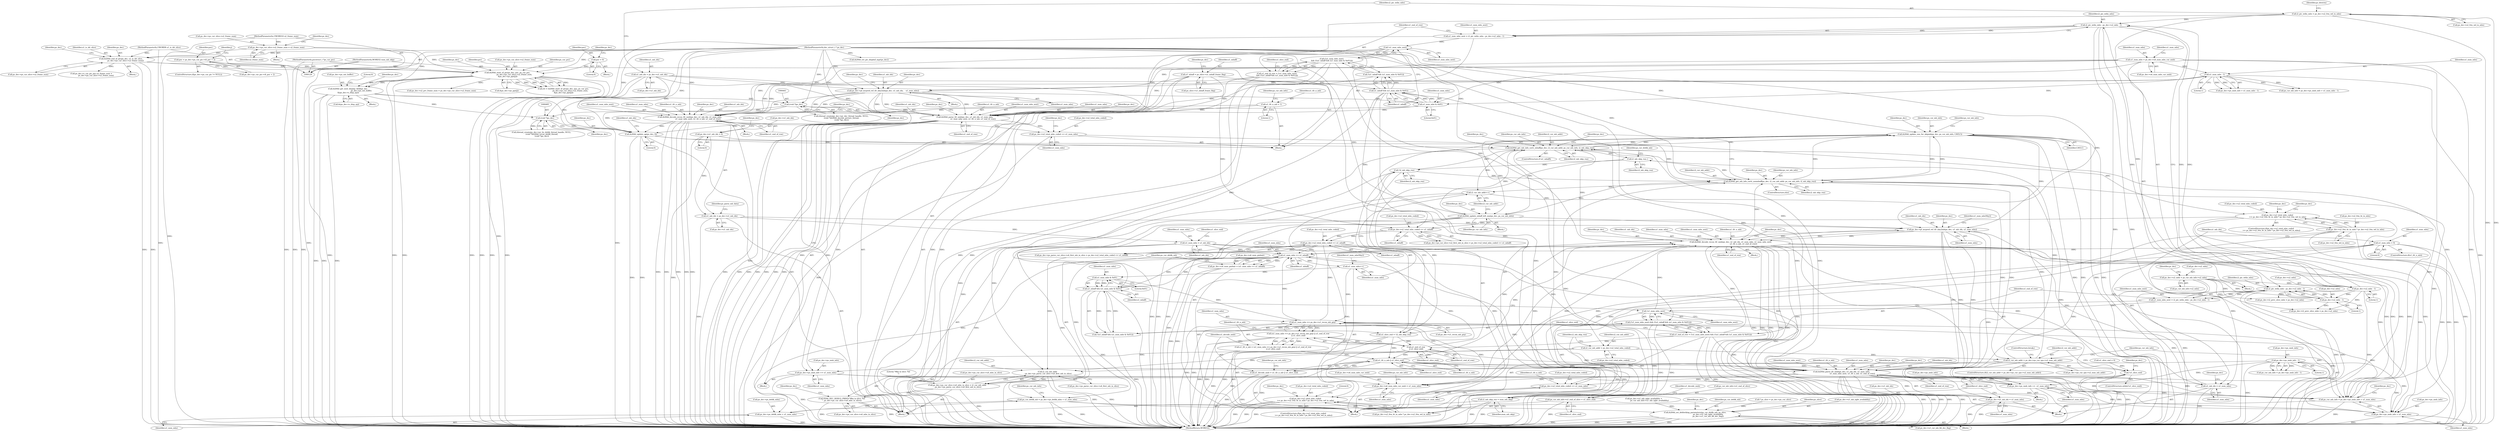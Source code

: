 digraph "0_Android_a78887bcffbc2995cf9ed72e0697acf560875e9e_1@API" {
"1001127" [label="(Call,ih264d_update_nnz_for_skipmb(ps_dec, ps_cur_mb_info, CAVLC))"];
"1001056" [label="(Call,ih264d_get_mb_info_cavlc_mbaff(ps_dec, i2_cur_mb_addr, ps_cur_mb_info, i2_mb_skip_run))"];
"1001252" [label="(Call,ih264d_decode_recon_tfr_nmb(ps_dec, u1_mb_idx, u1_num_mbs, u1_num_mbs_next,\n                                            u1_tfr_n_mb, u1_end_of_row))"];
"1001214" [label="(Call,ps_dec->pf_mvpred_ref_tfr_nby2mb(ps_dec, u1_mb_idx, u1_num_mbs))"];
"1001155" [label="(Call,ih264d_update_mbaff_left_nnz(ps_dec, ps_cur_mb_info))"];
"1001127" [label="(Call,ih264d_update_nnz_for_skipmb(ps_dec, ps_cur_mb_info, CAVLC))"];
"1001062" [label="(Call,ih264d_get_mb_info_cavlc_nonmbaff(ps_dec, i2_cur_mb_addr, ps_cur_mb_info, i2_mb_skip_run))"];
"1001238" [label="(Call,ih264d_parse_tfr_nmb(ps_dec, u1_mb_idx, u1_num_mbs,\n                                     u1_num_mbs_next, u1_tfr_n_mb, u1_end_of_row))"];
"1000130" [label="(MethodParameterIn,dec_struct_t * ps_dec)"];
"1001178" [label="(Call,!u1_num_mbs_next)"];
"1001166" [label="(Call,u1_num_mbs_next = i2_pic_wdin_mbs - ps_dec->u2_mbx - 1)"];
"1001168" [label="(Call,i2_pic_wdin_mbs - ps_dec->u2_mbx - 1)"];
"1000625" [label="(Call,i2_pic_wdin_mbs - ps_dec->u2_mbx - 1)"];
"1000150" [label="(Call,i2_pic_wdin_mbs = ps_dec->u2_frm_wd_in_mbs)"];
"1000627" [label="(Call,ps_dec->u2_mbx - 1)"];
"1000566" [label="(Call,ps_dec->u2_mbx = ps_cur_mb_info->u2_mbx)"];
"1001170" [label="(Call,ps_dec->u2_mbx - 1)"];
"1001203" [label="(Call,u1_tfr_n_mb || u1_slice_end)"];
"1001190" [label="(Call,u1_tfr_n_mb = (u1_num_mbs == ps_dec->u1_recon_mb_grp) || u1_end_of_row\n || u1_slice_end)"];
"1001192" [label="(Call,(u1_num_mbs == ps_dec->u1_recon_mb_grp) || u1_end_of_row\n || u1_slice_end)"];
"1001193" [label="(Call,u1_num_mbs == ps_dec->u1_recon_mb_grp)"];
"1001183" [label="(Call,u1_num_mbs & 0x01)"];
"1001160" [label="(Call,u1_num_mbs++)"];
"1001029" [label="(Call,u1_num_mbs >> u1_mbaff)"];
"1000971" [label="(Call,u1_num_mbs = u1_mb_idx)"];
"1000961" [label="(Call,u1_mb_idx = ps_dec->u1_mb_idx)"];
"1000685" [label="(Call,ps_dec->u1_mb_idx = 0)"];
"1001266" [label="(Call,u1_num_mbs = 0)"];
"1001181" [label="(Call,u1_mbaff && (u1_num_mbs & 0x01))"];
"1000638" [label="(Call,u1_mbaff && (u1_num_mbs & 0x01))"];
"1000189" [label="(Call,u1_mbaff = ps_slice->u1_mbaff_frame_flag)"];
"1000640" [label="(Call,u1_num_mbs & 0x01)"];
"1000515" [label="(Call,u1_num_mbs = ps_dec->u4_num_mbs_cur_nmb)"];
"1000612" [label="(Call,ps_dec->pf_mvpred_ref_tfr_nby2mb(ps_dec, u1_mb_idx,    u1_num_mbs))"];
"1000141" [label="(Call,u1_mb_idx = ps_dec->u1_mb_idx)"];
"1000529" [label="(Call,u1_num_mbs - 1)"];
"1000875" [label="(Call,ps_dec->u2_total_mbs_coded << u1_mbaff)"];
"1000835" [label="(Call,ps_dec->u2_total_mbs_coded << u1_mbaff)"];
"1000696" [label="(Call,ps_dec->u2_total_mbs_coded\n >= ps_dec->u2_frm_ht_in_mbs * ps_dec->u2_frm_wd_in_mbs)"];
"1000680" [label="(Call,ps_dec->u2_total_mbs_coded += u1_num_mbs)"];
"1000673" [label="(Call,ih264d_decode_recon_tfr_nmb(ps_dec, u1_mb_idx, u1_num_mbs,\n                            u1_num_mbs_next, u1_tfr_n_mb, u1_end_of_row))"];
"1000635" [label="(Call,!u1_num_mbs_next)"];
"1000623" [label="(Call,u1_num_mbs_next = i2_pic_wdin_mbs - ps_dec->u2_mbx - 1)"];
"1000646" [label="(Call,u1_tfr_n_mb = 1)"];
"1000632" [label="(Call,u1_end_of_row = (!u1_num_mbs_next)\n && (!(u1_mbaff && (u1_num_mbs & 0x01))))"];
"1000634" [label="(Call,(!u1_num_mbs_next)\n && (!(u1_mbaff && (u1_num_mbs & 0x01))))"];
"1000637" [label="(Call,!(u1_mbaff && (u1_num_mbs & 0x01)))"];
"1000659" [label="(Call,ih264d_parse_tfr_nmb(ps_dec, u1_mb_idx, u1_num_mbs,\n                            u1_num_mbs_next, u1_tfr_n_mb, u1_end_of_row))"];
"1000700" [label="(Call,ps_dec->u2_frm_ht_in_mbs * ps_dec->u2_frm_wd_in_mbs)"];
"1001198" [label="(Call,u1_end_of_row\n || u1_slice_end)"];
"1001175" [label="(Call,u1_end_of_row = (!u1_num_mbs_next) && (!(u1_mbaff && (u1_num_mbs & 0x01))))"];
"1001177" [label="(Call,(!u1_num_mbs_next) && (!(u1_mbaff && (u1_num_mbs & 0x01))))"];
"1001180" [label="(Call,!(u1_mbaff && (u1_num_mbs & 0x01)))"];
"1001186" [label="(Call,u1_slice_end = !i2_mb_skip_run)"];
"1001188" [label="(Call,!i2_mb_skip_run)"];
"1001143" [label="(Call,i2_mb_skip_run--)"];
"1000958" [label="(Call,ih264d_update_qp(ps_dec, 0))"];
"1000385" [label="(Call,ih264d_get_next_display_field(ps_dec,\n                                              ps_dec->ps_out_buffer,\n &(ps_dec->s_disp_op)))"];
"1000346" [label="(Call,ih264d_start_of_pic(ps_dec, poc, ps_cur_poc,\n                        ps_dec->ps_cur_slice->u2_frame_num,\n &ps_dec->ps_pps[j]))"];
"1000234" [label="(Call,ih264d_end_of_pic(ps_dec, u1_is_idr_slice,\n                ps_dec->ps_cur_slice->u2_frame_num))"];
"1000132" [label="(MethodParameterIn,UWORD8 u1_is_idr_slice)"];
"1000221" [label="(Call,ps_dec->ps_cur_slice->u2_frame_num = u2_frame_num)"];
"1000133" [label="(MethodParameterIn,UWORD16 u2_frame_num)"];
"1000288" [label="(Call,poc = ps_dec->ps_cur_pic->i4_poc + 2)"];
"1000257" [label="(Call,poc = 0)"];
"1000134" [label="(MethodParameterIn,pocstruct_t *ps_cur_poc)"];
"1000440" [label="(Call,(void *)ps_dec)"];
"1000484" [label="(Call,(void *)ps_dec)"];
"1001000" [label="(Call,i2_cur_mb_addr > ps_dec->ps_cur_sps->u2_max_mb_addr)"];
"1000986" [label="(Call,i2_cur_mb_addr = ps_dec->u2_total_mbs_coded)"];
"1001158" [label="(Call,i2_cur_mb_addr++)"];
"1001008" [label="(Call,ps_cur_mb_info = ps_dec->ps_nmb_info + u1_num_mbs)"];
"1001245" [label="(Call,ps_dec->ps_nmb_info +=  u1_num_mbs)"];
"1000666" [label="(Call,ps_dec->ps_nmb_info += u1_num_mbs)"];
"1000541" [label="(Call,ps_dec->ps_nmb_info - 1)"];
"1000991" [label="(Call,i2_mb_skip_run = num_mb_skip)"];
"1000131" [label="(MethodParameterIn,WORD32 num_mb_skip)"];
"1001269" [label="(Call,u1_mb_idx = u1_num_mbs)"];
"1000995" [label="(Call,!u1_slice_end)"];
"1001201" [label="(Call,u1_decode_nmb = u1_tfr_n_mb || u1_slice_end)"];
"1001206" [label="(Call,ps_cur_mb_info->u1_end_of_slice = u1_slice_end)"];
"1001010" [label="(Call,ps_dec->ps_nmb_info + u1_num_mbs)"];
"1001015" [label="(Call,ps_dec->u4_num_mbs_cur_nmb = u1_num_mbs)"];
"1001025" [label="(Call,ps_dec->u4_num_pmbair = (u1_num_mbs >> u1_mbaff))"];
"1001032" [label="(Call,ps_cur_deblk_mb = ps_dec->ps_deblk_mbn + u1_num_mbs)"];
"1001074" [label="(Call,ih264d_set_deblocking_parameters(ps_cur_deblk_mb, ps_slice,\n                                             ps_dec->u1_mb_ngbr_availablity,\n                                             ps_dec->u1_cur_mb_fld_dec_flag))"];
"1001034" [label="(Call,ps_dec->ps_deblk_mbn + u1_num_mbs)"];
"1001259" [label="(Call,ps_dec->u2_total_mbs_coded += u1_num_mbs)"];
"1001331" [label="(Call,ps_dec->u2_total_mbs_coded\n >= ps_dec->u2_frm_ht_in_mbs * ps_dec->u2_frm_wd_in_mbs)"];
"1001272" [label="(Call,ps_dec->u1_mb_idx = u1_num_mbs)"];
"1001288" [label="(Call,i2_cur_mb_addr\n - ps_dec->ps_parse_cur_slice->u4_first_mb_in_slice)"];
"1001282" [label="(Call,ps_dec->ps_cur_slice->u4_mbs_in_slice = i2_cur_mb_addr\n - ps_dec->ps_parse_cur_slice->u4_first_mb_in_slice)"];
"1001295" [label="(Call,H264_DEC_DEBUG_PRINT(\"Mbs in slice: %d\n\", ps_dec->ps_cur_slice->u4_mbs_in_slice))"];
"1000646" [label="(Call,u1_tfr_n_mb = 1)"];
"1000258" [label="(Identifier,poc)"];
"1000257" [label="(Call,poc = 0)"];
"1001144" [label="(Identifier,i2_mb_skip_run)"];
"1001130" [label="(Identifier,CAVLC)"];
"1001208" [label="(Identifier,ps_cur_mb_info)"];
"1001175" [label="(Call,u1_end_of_row = (!u1_num_mbs_next) && (!(u1_mbaff && (u1_num_mbs & 0x01))))"];
"1000233" [label="(Block,)"];
"1000992" [label="(Identifier,i2_mb_skip_run)"];
"1001063" [label="(Identifier,ps_dec)"];
"1001002" [label="(Call,ps_dec->ps_cur_sps->u2_max_mb_addr)"];
"1000234" [label="(Call,ih264d_end_of_pic(ps_dec, u1_is_idr_slice,\n                ps_dec->ps_cur_slice->u2_frame_num))"];
"1000484" [label="(Call,(void *)ps_dec)"];
"1001057" [label="(Identifier,ps_dec)"];
"1001268" [label="(Literal,0)"];
"1001259" [label="(Call,ps_dec->u2_total_mbs_coded += u1_num_mbs)"];
"1001331" [label="(Call,ps_dec->u2_total_mbs_coded\n >= ps_dec->u2_frm_ht_in_mbs * ps_dec->u2_frm_wd_in_mbs)"];
"1000971" [label="(Call,u1_num_mbs = u1_mb_idx)"];
"1001179" [label="(Identifier,u1_num_mbs_next)"];
"1000143" [label="(Call,ps_dec->u1_mb_idx)"];
"1000189" [label="(Call,u1_mbaff = ps_slice->u1_mbaff_frame_flag)"];
"1000432" [label="(Call,ithread_create(ps_dec->pv_dec_thread_handle, NULL,\n (void *)ih264d_decode_picture_thread,\n (void *)ps_dec))"];
"1000142" [label="(Identifier,u1_mb_idx)"];
"1000136" [label="(Block,)"];
"1000200" [label="(Identifier,ps_dec)"];
"1001186" [label="(Call,u1_slice_end = !i2_mb_skip_run)"];
"1000836" [label="(Call,ps_dec->u2_total_mbs_coded)"];
"1000231" [label="(Identifier,ps_dec)"];
"1000994" [label="(ControlStructure,while(!u1_slice_end))"];
"1000644" [label="(Identifier,u1_slice_end)"];
"1000521" [label="(Identifier,u1_num_mbs)"];
"1000658" [label="(Block,)"];
"1000973" [label="(Identifier,u1_mb_idx)"];
"1001191" [label="(Identifier,u1_tfr_n_mb)"];
"1000710" [label="(Identifier,ps_dec)"];
"1000130" [label="(MethodParameterIn,dec_struct_t * ps_dec)"];
"1000545" [label="(Literal,1)"];
"1001009" [label="(Identifier,ps_cur_mb_info)"];
"1001167" [label="(Identifier,u1_num_mbs_next)"];
"1000875" [label="(Call,ps_dec->u2_total_mbs_coded << u1_mbaff)"];
"1001251" [label="(Block,)"];
"1000289" [label="(Identifier,poc)"];
"1001026" [label="(Call,ps_dec->u4_num_pmbair)"];
"1000282" [label="(ControlStructure,if(ps_dec->ps_cur_pic != NULL))"];
"1000692" [label="(Identifier,ps_dec)"];
"1001247" [label="(Identifier,ps_dec)"];
"1000253" [label="(Block,)"];
"1000134" [label="(MethodParameterIn,pocstruct_t *ps_cur_poc)"];
"1000152" [label="(Call,ps_dec->u2_frm_wd_in_mbs)"];
"1000516" [label="(Identifier,u1_num_mbs)"];
"1000684" [label="(Identifier,u1_num_mbs)"];
"1000997" [label="(Block,)"];
"1000662" [label="(Identifier,u1_num_mbs)"];
"1000686" [label="(Call,ps_dec->u1_mb_idx)"];
"1000259" [label="(Literal,0)"];
"1001198" [label="(Call,u1_end_of_row\n || u1_slice_end)"];
"1000680" [label="(Call,ps_dec->u2_total_mbs_coded += u1_num_mbs)"];
"1001201" [label="(Call,u1_decode_nmb = u1_tfr_n_mb || u1_slice_end)"];
"1000960" [label="(Literal,0)"];
"1001059" [label="(Identifier,ps_cur_mb_info)"];
"1001034" [label="(Call,ps_dec->ps_deblk_mbn + u1_num_mbs)"];
"1001335" [label="(Call,ps_dec->u2_frm_ht_in_mbs * ps_dec->u2_frm_wd_in_mbs)"];
"1001190" [label="(Call,u1_tfr_n_mb = (u1_num_mbs == ps_dec->u1_recon_mb_grp) || u1_end_of_row\n || u1_slice_end)"];
"1001032" [label="(Call,ps_cur_deblk_mb = ps_dec->ps_deblk_mbn + u1_num_mbs)"];
"1001269" [label="(Call,u1_mb_idx = u1_num_mbs)"];
"1000237" [label="(Call,ps_dec->ps_cur_slice->u2_frame_num)"];
"1000638" [label="(Call,u1_mbaff && (u1_num_mbs & 0x01))"];
"1000991" [label="(Call,i2_mb_skip_run = num_mb_skip)"];
"1000986" [label="(Call,i2_cur_mb_addr = ps_dec->u2_total_mbs_coded)"];
"1000235" [label="(Identifier,ps_dec)"];
"1000676" [label="(Identifier,u1_num_mbs)"];
"1000625" [label="(Call,i2_pic_wdin_mbs - ps_dec->u2_mbx - 1)"];
"1001030" [label="(Identifier,u1_num_mbs)"];
"1001213" [label="(Block,)"];
"1000440" [label="(Call,(void *)ps_dec)"];
"1001273" [label="(Call,ps_dec->u1_mb_idx)"];
"1000566" [label="(Call,ps_dec->u2_mbx = ps_cur_mb_info->u2_mbx)"];
"1000640" [label="(Call,u1_num_mbs & 0x01)"];
"1000668" [label="(Identifier,ps_dec)"];
"1000442" [label="(Identifier,ps_dec)"];
"1000687" [label="(Identifier,ps_dec)"];
"1000641" [label="(Identifier,u1_num_mbs)"];
"1001212" [label="(Identifier,u1_decode_nmb)"];
"1000717" [label="(Identifier,ps_dec)"];
"1000530" [label="(Identifier,u1_num_mbs)"];
"1001240" [label="(Identifier,u1_mb_idx)"];
"1000695" [label="(ControlStructure,if(ps_dec->u2_total_mbs_coded\n >= ps_dec->u2_frm_ht_in_mbs * ps_dec->u2_frm_wd_in_mbs))"];
"1001025" [label="(Call,ps_dec->u4_num_pmbair = (u1_num_mbs >> u1_mbaff))"];
"1001203" [label="(Call,u1_tfr_n_mb || u1_slice_end)"];
"1000390" [label="(Call,&(ps_dec->s_disp_op))"];
"1001214" [label="(Call,ps_dec->pf_mvpred_ref_tfr_nby2mb(ps_dec, u1_mb_idx, u1_num_mbs))"];
"1001074" [label="(Call,ih264d_set_deblocking_parameters(ps_cur_deblk_mb, ps_slice,\n                                             ps_dec->u1_mb_ngbr_availablity,\n                                             ps_dec->u1_cur_mb_fld_dec_flag))"];
"1001129" [label="(Identifier,ps_cur_mb_info)"];
"1001161" [label="(Identifier,u1_num_mbs)"];
"1001177" [label="(Call,(!u1_num_mbs_next) && (!(u1_mbaff && (u1_num_mbs & 0x01))))"];
"1000635" [label="(Call,!u1_num_mbs_next)"];
"1001019" [label="(Identifier,u1_num_mbs)"];
"1001204" [label="(Identifier,u1_tfr_n_mb)"];
"1001350" [label="(MethodReturn,WORD32)"];
"1000685" [label="(Call,ps_dec->u1_mb_idx = 0)"];
"1001245" [label="(Call,ps_dec->ps_nmb_info +=  u1_num_mbs)"];
"1001237" [label="(Block,)"];
"1001265" [label="(Identifier,u1_tfr_n_mb)"];
"1000205" [label="(Call,ih264d_err_pic_dispbuf_mgr(ps_dec))"];
"1000967" [label="(Identifier,ps_parse_mb_data)"];
"1001242" [label="(Identifier,u1_num_mbs_next)"];
"1001060" [label="(Identifier,i2_mb_skip_run)"];
"1000626" [label="(Identifier,i2_pic_wdin_mbs)"];
"1000164" [label="(Call,* ps_slice = ps_dec->ps_cur_slice)"];
"1000672" [label="(Block,)"];
"1001011" [label="(Call,ps_dec->ps_nmb_info)"];
"1000575" [label="(Identifier,ps_dec)"];
"1000631" [label="(Literal,1)"];
"1001174" [label="(Literal,1)"];
"1000288" [label="(Call,poc = ps_dec->ps_cur_pic->i4_poc + 2)"];
"1000682" [label="(Identifier,ps_dec)"];
"1001134" [label="(Identifier,ps_cur_mb_info)"];
"1000835" [label="(Call,ps_dec->u2_total_mbs_coded << u1_mbaff)"];
"1001147" [label="(Identifier,ps_cur_deblk_mb)"];
"1001193" [label="(Call,u1_num_mbs == ps_dec->u1_recon_mb_grp)"];
"1001163" [label="(Identifier,u1_num_mbsNby2)"];
"1000222" [label="(Call,ps_dec->ps_cur_slice->u2_frame_num)"];
"1001330" [label="(ControlStructure,if(ps_dec->u2_total_mbs_coded\n >= ps_dec->u2_frm_ht_in_mbs * ps_dec->u2_frm_wd_in_mbs))"];
"1001194" [label="(Identifier,u1_num_mbs)"];
"1001217" [label="(Identifier,u1_num_mbs)"];
"1001058" [label="(Identifier,i2_cur_mb_addr)"];
"1001210" [label="(Identifier,u1_slice_end)"];
"1001183" [label="(Call,u1_num_mbs & 0x01)"];
"1001270" [label="(Identifier,u1_mb_idx)"];
"1001178" [label="(Call,!u1_num_mbs_next)"];
"1000131" [label="(MethodParameterIn,WORD32 num_mb_skip)"];
"1001249" [label="(Identifier,u1_num_mbs)"];
"1001276" [label="(Identifier,u1_num_mbs)"];
"1001015" [label="(Call,ps_dec->u4_num_mbs_cur_nmb = u1_num_mbs)"];
"1001199" [label="(Identifier,u1_end_of_row)"];
"1001205" [label="(Identifier,u1_slice_end)"];
"1001288" [label="(Call,i2_cur_mb_addr\n - ps_dec->ps_parse_cur_slice->u4_first_mb_in_slice)"];
"1000993" [label="(Identifier,num_mb_skip)"];
"1001041" [label="(Identifier,ps_cur_mb_info)"];
"1000663" [label="(Identifier,u1_num_mbs_next)"];
"1000972" [label="(Identifier,u1_num_mbs)"];
"1001216" [label="(Identifier,u1_mb_idx)"];
"1000221" [label="(Call,ps_dec->ps_cur_slice->u2_frame_num = u2_frame_num)"];
"1000191" [label="(Call,ps_slice->u1_mbaff_frame_flag)"];
"1000627" [label="(Call,ps_dec->u2_mbx - 1)"];
"1000660" [label="(Identifier,ps_dec)"];
"1001169" [label="(Identifier,i2_pic_wdin_mbs)"];
"1001266" [label="(Call,u1_num_mbs = 0)"];
"1001000" [label="(Call,i2_cur_mb_addr > ps_dec->ps_cur_sps->u2_max_mb_addr)"];
"1000350" [label="(Call,ps_dec->ps_cur_slice->u2_frame_num)"];
"1001188" [label="(Call,!i2_mb_skip_run)"];
"1000615" [label="(Identifier,u1_num_mbs)"];
"1000242" [label="(Call,ps_dec->s_cur_pic_poc.u2_frame_num =\n                ps_dec->ps_cur_slice->u2_frame_num)"];
"1001065" [label="(Identifier,ps_cur_mb_info)"];
"1001192" [label="(Call,(u1_num_mbs == ps_dec->u1_recon_mb_grp) || u1_end_of_row\n || u1_slice_end)"];
"1000486" [label="(Identifier,ps_dec)"];
"1000349" [label="(Identifier,ps_cur_poc)"];
"1000220" [label="(Block,)"];
"1001256" [label="(Identifier,u1_num_mbs_next)"];
"1001206" [label="(Call,ps_cur_mb_info->u1_end_of_slice = u1_slice_end)"];
"1000151" [label="(Identifier,i2_pic_wdin_mbs)"];
"1001202" [label="(Identifier,u1_decode_nmb)"];
"1001215" [label="(Identifier,ps_dec)"];
"1000386" [label="(Identifier,ps_dec)"];
"1001267" [label="(Identifier,u1_num_mbs)"];
"1000661" [label="(Identifier,u1_mb_idx)"];
"1000696" [label="(Call,ps_dec->u2_total_mbs_coded\n >= ps_dec->u2_frm_ht_in_mbs * ps_dec->u2_frm_wd_in_mbs)"];
"1000141" [label="(Call,u1_mb_idx = ps_dec->u1_mb_idx)"];
"1001252" [label="(Call,ih264d_decode_recon_tfr_nmb(ps_dec, u1_mb_idx, u1_num_mbs, u1_num_mbs_next,\n                                            u1_tfr_n_mb, u1_end_of_row))"];
"1001073" [label="(Block,)"];
"1000290" [label="(Call,ps_dec->ps_cur_pic->i4_poc + 2)"];
"1001064" [label="(Identifier,i2_cur_mb_addr)"];
"1001274" [label="(Identifier,ps_dec)"];
"1000664" [label="(Identifier,u1_tfr_n_mb)"];
"1000344" [label="(Call,ret = ih264d_start_of_pic(ps_dec, poc, ps_cur_poc,\n                        ps_dec->ps_cur_slice->u2_frame_num,\n &ps_dec->ps_pps[j]))"];
"1000541" [label="(Call,ps_dec->ps_nmb_info - 1)"];
"1001316" [label="(Call,ps_dec->i2_prev_slice_mbx = ps_dec->u2_mbx)"];
"1000514" [label="(Block,)"];
"1001195" [label="(Call,ps_dec->u1_recon_mb_grp)"];
"1000634" [label="(Call,(!u1_num_mbs_next)\n && (!(u1_mbaff && (u1_num_mbs & 0x01))))"];
"1000647" [label="(Identifier,u1_tfr_n_mb)"];
"1001157" [label="(Identifier,ps_cur_mb_info)"];
"1001289" [label="(Identifier,i2_cur_mb_addr)"];
"1001261" [label="(Identifier,ps_dec)"];
"1000227" [label="(Identifier,u2_frame_num)"];
"1001295" [label="(Call,H264_DEC_DEBUG_PRINT(\"Mbs in slice: %d\n\", ps_dec->ps_cur_slice->u4_mbs_in_slice))"];
"1001166" [label="(Call,u1_num_mbs_next = i2_pic_wdin_mbs - ps_dec->u2_mbx - 1)"];
"1001243" [label="(Identifier,u1_tfr_n_mb)"];
"1001304" [label="(Identifier,ps_dec)"];
"1000719" [label="(Call,ps_dec->i2_prev_slice_mbx = ps_dec->u2_mbx)"];
"1000542" [label="(Call,ps_dec->ps_nmb_info)"];
"1001241" [label="(Identifier,u1_num_mbs)"];
"1000245" [label="(Identifier,ps_dec)"];
"1001076" [label="(Identifier,ps_slice)"];
"1001155" [label="(Call,ih264d_update_mbaff_left_nnz(ps_dec, ps_cur_mb_info))"];
"1001181" [label="(Call,u1_mbaff && (u1_num_mbs & 0x01))"];
"1000959" [label="(Identifier,ps_dec)"];
"1000642" [label="(Literal,0x01)"];
"1000624" [label="(Identifier,u1_num_mbs_next)"];
"1001185" [label="(Literal,0x01)"];
"1000648" [label="(Literal,1)"];
"1001332" [label="(Call,ps_dec->u2_total_mbs_coded)"];
"1001062" [label="(Call,ih264d_get_mb_info_cavlc_nonmbaff(ps_dec, i2_cur_mb_addr, ps_cur_mb_info, i2_mb_skip_run))"];
"1001257" [label="(Identifier,u1_tfr_n_mb)"];
"1001007" [label="(ControlStructure,break;)"];
"1000531" [label="(Literal,1)"];
"1000995" [label="(Call,!u1_slice_end)"];
"1000190" [label="(Identifier,u1_mbaff)"];
"1001253" [label="(Identifier,ps_dec)"];
"1001254" [label="(Identifier,u1_mb_idx)"];
"1000611" [label="(Block,)"];
"1000975" [label="(Identifier,u1_slice_end)"];
"1000133" [label="(MethodParameterIn,UWORD16 u2_frame_num)"];
"1000539" [label="(Call,ps_cur_mb_info = ps_dec->ps_nmb_info - 1)"];
"1001238" [label="(Call,ih264d_parse_tfr_nmb(ps_dec, u1_mb_idx, u1_num_mbs,\n                                     u1_num_mbs_next, u1_tfr_n_mb, u1_end_of_row))"];
"1000999" [label="(ControlStructure,if(i2_cur_mb_addr > ps_dec->ps_cur_sps->u2_max_mb_addr))"];
"1000623" [label="(Call,u1_num_mbs_next = i2_pic_wdin_mbs - ps_dec->u2_mbx - 1)"];
"1000613" [label="(Identifier,ps_dec)"];
"1001056" [label="(Call,ih264d_get_mb_info_cavlc_mbaff(ps_dec, i2_cur_mb_addr, ps_cur_mb_info, i2_mb_skip_run))"];
"1001077" [label="(Call,ps_dec->u1_mb_ngbr_availablity)"];
"1000347" [label="(Identifier,ps_dec)"];
"1001176" [label="(Identifier,u1_end_of_row)"];
"1000525" [label="(Call,ps_dec->ps_nmb_info + u1_num_mbs - 1)"];
"1000689" [label="(Literal,0)"];
"1000697" [label="(Call,ps_dec->u2_total_mbs_coded)"];
"1000515" [label="(Call,u1_num_mbs = ps_dec->u4_num_mbs_cur_nmb)"];
"1001061" [label="(ControlStructure,else)"];
"1000667" [label="(Call,ps_dec->ps_nmb_info)"];
"1000674" [label="(Identifier,ps_dec)"];
"1000701" [label="(Call,ps_dec->u2_frm_ht_in_mbs)"];
"1001156" [label="(Identifier,ps_dec)"];
"1001158" [label="(Call,i2_cur_mb_addr++)"];
"1001029" [label="(Call,u1_num_mbs >> u1_mbaff)"];
"1001001" [label="(Identifier,i2_cur_mb_addr)"];
"1000879" [label="(Identifier,u1_mbaff)"];
"1001154" [label="(Block,)"];
"1000632" [label="(Call,u1_end_of_row = (!u1_num_mbs_next)\n && (!(u1_mbaff && (u1_num_mbs & 0x01))))"];
"1001182" [label="(Identifier,u1_mbaff)"];
"1000159" [label="(Identifier,ps_bitstrm)"];
"1001016" [label="(Call,ps_dec->u4_num_mbs_cur_nmb)"];
"1001143" [label="(Call,i2_mb_skip_run--)"];
"1000598" [label="(Block,)"];
"1001010" [label="(Call,ps_dec->ps_nmb_info + u1_num_mbs)"];
"1000651" [label="(Identifier,ps_cur_mb_info)"];
"1001349" [label="(Literal,0)"];
"1001296" [label="(Literal,\"Mbs in slice: %d\n\")"];
"1000385" [label="(Call,ih264d_get_next_display_field(ps_dec,\n                                              ps_dec->ps_out_buffer,\n &(ps_dec->s_disp_op)))"];
"1001159" [label="(Identifier,i2_cur_mb_addr)"];
"1000681" [label="(Call,ps_dec->u2_total_mbs_coded)"];
"1000618" [label="(Identifier,ps_dec)"];
"1000636" [label="(Identifier,u1_num_mbs_next)"];
"1000839" [label="(Identifier,u1_mbaff)"];
"1000346" [label="(Call,ih264d_start_of_pic(ps_dec, poc, ps_cur_poc,\n                        ps_dec->ps_cur_slice->u2_frame_num,\n &ps_dec->ps_pps[j]))"];
"1001171" [label="(Call,ps_dec->u2_mbx)"];
"1000573" [label="(Call,ps_dec->u1_mb_ngbr_availablity =\n                    ps_cur_mb_info->u1_mb_ngbr_availablity)"];
"1000678" [label="(Identifier,u1_tfr_n_mb)"];
"1001085" [label="(Identifier,ps_dec)"];
"1000958" [label="(Call,ih264d_update_qp(ps_dec, 0))"];
"1000639" [label="(Identifier,u1_mbaff)"];
"1000132" [label="(MethodParameterIn,UWORD8 u1_is_idr_slice)"];
"1001035" [label="(Call,ps_dec->ps_deblk_mbn)"];
"1000675" [label="(Identifier,u1_mb_idx)"];
"1000236" [label="(Identifier,u1_is_idr_slice)"];
"1001014" [label="(Identifier,u1_num_mbs)"];
"1001239" [label="(Identifier,ps_dec)"];
"1000637" [label="(Call,!(u1_mbaff && (u1_num_mbs & 0x01)))"];
"1001170" [label="(Call,ps_dec->u2_mbx - 1)"];
"1001246" [label="(Call,ps_dec->ps_nmb_info)"];
"1000700" [label="(Call,ps_dec->u2_frm_ht_in_mbs * ps_dec->u2_frm_wd_in_mbs)"];
"1001160" [label="(Call,u1_num_mbs++)"];
"1000962" [label="(Identifier,u1_mb_idx)"];
"1001345" [label="(Identifier,ps_dec)"];
"1001244" [label="(Identifier,u1_end_of_row)"];
"1001022" [label="(Identifier,ps_cur_mb_info)"];
"1001168" [label="(Call,i2_pic_wdin_mbs - ps_dec->u2_mbx - 1)"];
"1001008" [label="(Call,ps_cur_mb_info = ps_dec->ps_nmb_info + u1_num_mbs)"];
"1000876" [label="(Call,ps_dec->u2_total_mbs_coded)"];
"1001263" [label="(Identifier,u1_num_mbs)"];
"1001066" [label="(Identifier,i2_mb_skip_run)"];
"1000869" [label="(Call,ps_dec->ps_parse_cur_slice->u4_first_mb_in_slice = ps_dec->u2_total_mbs_coded << u1_mbaff)"];
"1000263" [label="(Identifier,ps_dec)"];
"1000614" [label="(Identifier,u1_mb_idx)"];
"1001279" [label="(Identifier,ps_dec)"];
"1000670" [label="(Identifier,u1_num_mbs)"];
"1000523" [label="(Call,ps_cur_mb_info = ps_dec->ps_nmb_info + u1_num_mbs - 1)"];
"1001187" [label="(Identifier,u1_slice_end)"];
"1000677" [label="(Identifier,u1_num_mbs_next)"];
"1000987" [label="(Identifier,i2_cur_mb_addr)"];
"1000348" [label="(Identifier,poc)"];
"1000387" [label="(Call,ps_dec->ps_out_buffer)"];
"1001080" [label="(Call,ps_dec->u1_cur_mb_fld_dec_flag)"];
"1000961" [label="(Call,u1_mb_idx = ps_dec->u1_mb_idx)"];
"1001033" [label="(Identifier,ps_cur_deblk_mb)"];
"1001184" [label="(Identifier,u1_num_mbs)"];
"1001189" [label="(Identifier,i2_mb_skip_run)"];
"1000666" [label="(Call,ps_dec->ps_nmb_info += u1_num_mbs)"];
"1000517" [label="(Call,ps_dec->u4_num_mbs_cur_nmb)"];
"1000529" [label="(Call,u1_num_mbs - 1)"];
"1000963" [label="(Call,ps_dec->u1_mb_idx)"];
"1000829" [label="(Call,ps_dec->ps_cur_slice->u2_first_mb_in_slice = ps_dec->u2_total_mbs_coded << u1_mbaff)"];
"1001075" [label="(Identifier,ps_cur_deblk_mb)"];
"1000860" [label="(Call,ps_dec->u2_prv_frame_num = ps_dec->ps_cur_slice->u2_frame_num)"];
"1000996" [label="(Identifier,u1_slice_end)"];
"1000567" [label="(Call,ps_dec->u2_mbx)"];
"1000988" [label="(Call,ps_dec->u2_total_mbs_coded)"];
"1001264" [label="(ControlStructure,if(u1_tfr_n_mb))"];
"1001128" [label="(Identifier,ps_dec)"];
"1000476" [label="(Call,ithread_create(ps_dec->pv_bs_deblk_thread_handle, NULL,\n (void *)ih264d_recon_deblk_thread,\n (void *)ps_dec))"];
"1000679" [label="(Identifier,u1_end_of_row)"];
"1000665" [label="(Identifier,u1_end_of_row)"];
"1001207" [label="(Call,ps_cur_mb_info->u1_end_of_slice)"];
"1001260" [label="(Call,ps_dec->u2_total_mbs_coded)"];
"1000704" [label="(Call,ps_dec->u2_frm_wd_in_mbs)"];
"1001290" [label="(Call,ps_dec->ps_parse_cur_slice->u4_first_mb_in_slice)"];
"1001054" [label="(ControlStructure,if (u1_mbaff))"];
"1000974" [label="(Call,u1_slice_end = 0)"];
"1001297" [label="(Call,ps_dec->ps_cur_slice->u4_mbs_in_slice)"];
"1001283" [label="(Call,ps_dec->ps_cur_slice->u4_mbs_in_slice)"];
"1001127" [label="(Call,ih264d_update_nnz_for_skipmb(ps_dec, ps_cur_mb_info, CAVLC))"];
"1000150" [label="(Call,i2_pic_wdin_mbs = ps_dec->u2_frm_wd_in_mbs)"];
"1001271" [label="(Identifier,u1_num_mbs)"];
"1000384" [label="(Block,)"];
"1001038" [label="(Identifier,u1_num_mbs)"];
"1000612" [label="(Call,ps_dec->pf_mvpred_ref_tfr_nby2mb(ps_dec, u1_mb_idx,    u1_num_mbs))"];
"1001180" [label="(Call,!(u1_mbaff && (u1_num_mbs & 0x01)))"];
"1000355" [label="(Call,&ps_dec->ps_pps[j])"];
"1001017" [label="(Identifier,ps_dec)"];
"1000633" [label="(Identifier,u1_end_of_row)"];
"1000570" [label="(Call,ps_cur_mb_info->u2_mbx)"];
"1001255" [label="(Identifier,u1_num_mbs)"];
"1000628" [label="(Call,ps_dec->u2_mbx)"];
"1001272" [label="(Call,ps_dec->u1_mb_idx = u1_num_mbs)"];
"1001219" [label="(Identifier,u1_num_mbsNby2)"];
"1001282" [label="(Call,ps_dec->ps_cur_slice->u4_mbs_in_slice = i2_cur_mb_addr\n - ps_dec->ps_parse_cur_slice->u4_first_mb_in_slice)"];
"1000298" [label="(Identifier,j)"];
"1001200" [label="(Identifier,u1_slice_end)"];
"1000396" [label="(Literal,0)"];
"1000659" [label="(Call,ih264d_parse_tfr_nmb(ps_dec, u1_mb_idx, u1_num_mbs,\n                            u1_num_mbs_next, u1_tfr_n_mb, u1_end_of_row))"];
"1001031" [label="(Identifier,u1_mbaff)"];
"1001258" [label="(Identifier,u1_end_of_row)"];
"1000673" [label="(Call,ih264d_decode_recon_tfr_nmb(ps_dec, u1_mb_idx, u1_num_mbs,\n                            u1_num_mbs_next, u1_tfr_n_mb, u1_end_of_row))"];
"1001070" [label="(Identifier,ps_dec)"];
"1001127" -> "1000997"  [label="AST: "];
"1001127" -> "1001130"  [label="CFG: "];
"1001128" -> "1001127"  [label="AST: "];
"1001129" -> "1001127"  [label="AST: "];
"1001130" -> "1001127"  [label="AST: "];
"1001134" -> "1001127"  [label="CFG: "];
"1001127" -> "1001350"  [label="DDG: "];
"1001127" -> "1001350"  [label="DDG: "];
"1001127" -> "1001350"  [label="DDG: "];
"1001127" -> "1001350"  [label="DDG: "];
"1001127" -> "1001056"  [label="DDG: "];
"1001127" -> "1001062"  [label="DDG: "];
"1001056" -> "1001127"  [label="DDG: "];
"1001056" -> "1001127"  [label="DDG: "];
"1001062" -> "1001127"  [label="DDG: "];
"1001062" -> "1001127"  [label="DDG: "];
"1000130" -> "1001127"  [label="DDG: "];
"1001127" -> "1001155"  [label="DDG: "];
"1001127" -> "1001155"  [label="DDG: "];
"1001127" -> "1001214"  [label="DDG: "];
"1001056" -> "1001054"  [label="AST: "];
"1001056" -> "1001060"  [label="CFG: "];
"1001057" -> "1001056"  [label="AST: "];
"1001058" -> "1001056"  [label="AST: "];
"1001059" -> "1001056"  [label="AST: "];
"1001060" -> "1001056"  [label="AST: "];
"1001070" -> "1001056"  [label="CFG: "];
"1001056" -> "1001350"  [label="DDG: "];
"1001252" -> "1001056"  [label="DDG: "];
"1001155" -> "1001056"  [label="DDG: "];
"1001238" -> "1001056"  [label="DDG: "];
"1000958" -> "1001056"  [label="DDG: "];
"1000130" -> "1001056"  [label="DDG: "];
"1001000" -> "1001056"  [label="DDG: "];
"1001008" -> "1001056"  [label="DDG: "];
"1001188" -> "1001056"  [label="DDG: "];
"1000991" -> "1001056"  [label="DDG: "];
"1001056" -> "1001143"  [label="DDG: "];
"1001056" -> "1001158"  [label="DDG: "];
"1001252" -> "1001251"  [label="AST: "];
"1001252" -> "1001258"  [label="CFG: "];
"1001253" -> "1001252"  [label="AST: "];
"1001254" -> "1001252"  [label="AST: "];
"1001255" -> "1001252"  [label="AST: "];
"1001256" -> "1001252"  [label="AST: "];
"1001257" -> "1001252"  [label="AST: "];
"1001258" -> "1001252"  [label="AST: "];
"1001261" -> "1001252"  [label="CFG: "];
"1001252" -> "1001350"  [label="DDG: "];
"1001252" -> "1001350"  [label="DDG: "];
"1001252" -> "1001350"  [label="DDG: "];
"1001252" -> "1001350"  [label="DDG: "];
"1001252" -> "1001350"  [label="DDG: "];
"1001252" -> "1001008"  [label="DDG: "];
"1001252" -> "1001010"  [label="DDG: "];
"1001252" -> "1001015"  [label="DDG: "];
"1001252" -> "1001029"  [label="DDG: "];
"1001252" -> "1001062"  [label="DDG: "];
"1001214" -> "1001252"  [label="DDG: "];
"1001214" -> "1001252"  [label="DDG: "];
"1001214" -> "1001252"  [label="DDG: "];
"1000130" -> "1001252"  [label="DDG: "];
"1001178" -> "1001252"  [label="DDG: "];
"1001203" -> "1001252"  [label="DDG: "];
"1001198" -> "1001252"  [label="DDG: "];
"1001175" -> "1001252"  [label="DDG: "];
"1001252" -> "1001259"  [label="DDG: "];
"1001252" -> "1001269"  [label="DDG: "];
"1001252" -> "1001272"  [label="DDG: "];
"1001214" -> "1001213"  [label="AST: "];
"1001214" -> "1001217"  [label="CFG: "];
"1001215" -> "1001214"  [label="AST: "];
"1001216" -> "1001214"  [label="AST: "];
"1001217" -> "1001214"  [label="AST: "];
"1001219" -> "1001214"  [label="CFG: "];
"1001214" -> "1001350"  [label="DDG: "];
"1001155" -> "1001214"  [label="DDG: "];
"1000130" -> "1001214"  [label="DDG: "];
"1001269" -> "1001214"  [label="DDG: "];
"1000961" -> "1001214"  [label="DDG: "];
"1001193" -> "1001214"  [label="DDG: "];
"1001214" -> "1001238"  [label="DDG: "];
"1001214" -> "1001238"  [label="DDG: "];
"1001214" -> "1001238"  [label="DDG: "];
"1001155" -> "1001154"  [label="AST: "];
"1001155" -> "1001157"  [label="CFG: "];
"1001156" -> "1001155"  [label="AST: "];
"1001157" -> "1001155"  [label="AST: "];
"1001159" -> "1001155"  [label="CFG: "];
"1001155" -> "1001350"  [label="DDG: "];
"1001155" -> "1001350"  [label="DDG: "];
"1001155" -> "1001350"  [label="DDG: "];
"1001155" -> "1001062"  [label="DDG: "];
"1000130" -> "1001155"  [label="DDG: "];
"1001062" -> "1001061"  [label="AST: "];
"1001062" -> "1001066"  [label="CFG: "];
"1001063" -> "1001062"  [label="AST: "];
"1001064" -> "1001062"  [label="AST: "];
"1001065" -> "1001062"  [label="AST: "];
"1001066" -> "1001062"  [label="AST: "];
"1001070" -> "1001062"  [label="CFG: "];
"1001062" -> "1001350"  [label="DDG: "];
"1001238" -> "1001062"  [label="DDG: "];
"1000958" -> "1001062"  [label="DDG: "];
"1000130" -> "1001062"  [label="DDG: "];
"1001000" -> "1001062"  [label="DDG: "];
"1001008" -> "1001062"  [label="DDG: "];
"1001188" -> "1001062"  [label="DDG: "];
"1000991" -> "1001062"  [label="DDG: "];
"1001062" -> "1001143"  [label="DDG: "];
"1001062" -> "1001158"  [label="DDG: "];
"1001238" -> "1001237"  [label="AST: "];
"1001238" -> "1001244"  [label="CFG: "];
"1001239" -> "1001238"  [label="AST: "];
"1001240" -> "1001238"  [label="AST: "];
"1001241" -> "1001238"  [label="AST: "];
"1001242" -> "1001238"  [label="AST: "];
"1001243" -> "1001238"  [label="AST: "];
"1001244" -> "1001238"  [label="AST: "];
"1001247" -> "1001238"  [label="CFG: "];
"1001238" -> "1001350"  [label="DDG: "];
"1001238" -> "1001350"  [label="DDG: "];
"1001238" -> "1001350"  [label="DDG: "];
"1001238" -> "1001350"  [label="DDG: "];
"1001238" -> "1001350"  [label="DDG: "];
"1001238" -> "1001008"  [label="DDG: "];
"1001238" -> "1001010"  [label="DDG: "];
"1001238" -> "1001015"  [label="DDG: "];
"1001238" -> "1001029"  [label="DDG: "];
"1000130" -> "1001238"  [label="DDG: "];
"1001178" -> "1001238"  [label="DDG: "];
"1001203" -> "1001238"  [label="DDG: "];
"1001198" -> "1001238"  [label="DDG: "];
"1001175" -> "1001238"  [label="DDG: "];
"1001238" -> "1001245"  [label="DDG: "];
"1001238" -> "1001259"  [label="DDG: "];
"1001238" -> "1001269"  [label="DDG: "];
"1001238" -> "1001272"  [label="DDG: "];
"1000130" -> "1000129"  [label="AST: "];
"1000130" -> "1001350"  [label="DDG: "];
"1000130" -> "1000205"  [label="DDG: "];
"1000130" -> "1000234"  [label="DDG: "];
"1000130" -> "1000346"  [label="DDG: "];
"1000130" -> "1000385"  [label="DDG: "];
"1000130" -> "1000440"  [label="DDG: "];
"1000130" -> "1000484"  [label="DDG: "];
"1000130" -> "1000612"  [label="DDG: "];
"1000130" -> "1000659"  [label="DDG: "];
"1000130" -> "1000673"  [label="DDG: "];
"1000130" -> "1000958"  [label="DDG: "];
"1001178" -> "1001177"  [label="AST: "];
"1001178" -> "1001179"  [label="CFG: "];
"1001179" -> "1001178"  [label="AST: "];
"1001182" -> "1001178"  [label="CFG: "];
"1001177" -> "1001178"  [label="CFG: "];
"1001178" -> "1001350"  [label="DDG: "];
"1001178" -> "1001177"  [label="DDG: "];
"1001166" -> "1001178"  [label="DDG: "];
"1001166" -> "1000997"  [label="AST: "];
"1001166" -> "1001168"  [label="CFG: "];
"1001167" -> "1001166"  [label="AST: "];
"1001168" -> "1001166"  [label="AST: "];
"1001176" -> "1001166"  [label="CFG: "];
"1001166" -> "1001350"  [label="DDG: "];
"1001168" -> "1001166"  [label="DDG: "];
"1001168" -> "1001166"  [label="DDG: "];
"1001168" -> "1001170"  [label="CFG: "];
"1001169" -> "1001168"  [label="AST: "];
"1001170" -> "1001168"  [label="AST: "];
"1001168" -> "1001350"  [label="DDG: "];
"1001168" -> "1001350"  [label="DDG: "];
"1000625" -> "1001168"  [label="DDG: "];
"1000150" -> "1001168"  [label="DDG: "];
"1001170" -> "1001168"  [label="DDG: "];
"1001170" -> "1001168"  [label="DDG: "];
"1000625" -> "1000623"  [label="AST: "];
"1000625" -> "1000627"  [label="CFG: "];
"1000626" -> "1000625"  [label="AST: "];
"1000627" -> "1000625"  [label="AST: "];
"1000623" -> "1000625"  [label="CFG: "];
"1000625" -> "1001350"  [label="DDG: "];
"1000625" -> "1001350"  [label="DDG: "];
"1000625" -> "1000623"  [label="DDG: "];
"1000625" -> "1000623"  [label="DDG: "];
"1000150" -> "1000625"  [label="DDG: "];
"1000627" -> "1000625"  [label="DDG: "];
"1000627" -> "1000625"  [label="DDG: "];
"1000150" -> "1000136"  [label="AST: "];
"1000150" -> "1000152"  [label="CFG: "];
"1000151" -> "1000150"  [label="AST: "];
"1000152" -> "1000150"  [label="AST: "];
"1000159" -> "1000150"  [label="CFG: "];
"1000150" -> "1001350"  [label="DDG: "];
"1000150" -> "1001350"  [label="DDG: "];
"1000627" -> "1000631"  [label="CFG: "];
"1000628" -> "1000627"  [label="AST: "];
"1000631" -> "1000627"  [label="AST: "];
"1000627" -> "1001350"  [label="DDG: "];
"1000566" -> "1000627"  [label="DDG: "];
"1000627" -> "1000719"  [label="DDG: "];
"1000627" -> "1001170"  [label="DDG: "];
"1000627" -> "1001316"  [label="DDG: "];
"1000566" -> "1000514"  [label="AST: "];
"1000566" -> "1000570"  [label="CFG: "];
"1000567" -> "1000566"  [label="AST: "];
"1000570" -> "1000566"  [label="AST: "];
"1000575" -> "1000566"  [label="CFG: "];
"1000566" -> "1001350"  [label="DDG: "];
"1000566" -> "1001350"  [label="DDG: "];
"1000566" -> "1000719"  [label="DDG: "];
"1000566" -> "1001170"  [label="DDG: "];
"1000566" -> "1001316"  [label="DDG: "];
"1001170" -> "1001174"  [label="CFG: "];
"1001171" -> "1001170"  [label="AST: "];
"1001174" -> "1001170"  [label="AST: "];
"1001170" -> "1001316"  [label="DDG: "];
"1001203" -> "1001201"  [label="AST: "];
"1001203" -> "1001204"  [label="CFG: "];
"1001203" -> "1001205"  [label="CFG: "];
"1001204" -> "1001203"  [label="AST: "];
"1001205" -> "1001203"  [label="AST: "];
"1001201" -> "1001203"  [label="CFG: "];
"1001203" -> "1001350"  [label="DDG: "];
"1001203" -> "1000995"  [label="DDG: "];
"1001203" -> "1001201"  [label="DDG: "];
"1001203" -> "1001201"  [label="DDG: "];
"1001190" -> "1001203"  [label="DDG: "];
"1001198" -> "1001203"  [label="DDG: "];
"1001186" -> "1001203"  [label="DDG: "];
"1001203" -> "1001206"  [label="DDG: "];
"1001190" -> "1000997"  [label="AST: "];
"1001190" -> "1001192"  [label="CFG: "];
"1001191" -> "1001190"  [label="AST: "];
"1001192" -> "1001190"  [label="AST: "];
"1001202" -> "1001190"  [label="CFG: "];
"1001190" -> "1001350"  [label="DDG: "];
"1001192" -> "1001190"  [label="DDG: "];
"1001192" -> "1001190"  [label="DDG: "];
"1001192" -> "1001193"  [label="CFG: "];
"1001192" -> "1001198"  [label="CFG: "];
"1001193" -> "1001192"  [label="AST: "];
"1001198" -> "1001192"  [label="AST: "];
"1001192" -> "1001350"  [label="DDG: "];
"1001192" -> "1001350"  [label="DDG: "];
"1001193" -> "1001192"  [label="DDG: "];
"1001193" -> "1001192"  [label="DDG: "];
"1001198" -> "1001192"  [label="DDG: "];
"1001198" -> "1001192"  [label="DDG: "];
"1001193" -> "1001195"  [label="CFG: "];
"1001194" -> "1001193"  [label="AST: "];
"1001195" -> "1001193"  [label="AST: "];
"1001199" -> "1001193"  [label="CFG: "];
"1001193" -> "1001350"  [label="DDG: "];
"1001193" -> "1001350"  [label="DDG: "];
"1001193" -> "1001008"  [label="DDG: "];
"1001193" -> "1001010"  [label="DDG: "];
"1001193" -> "1001015"  [label="DDG: "];
"1001193" -> "1001029"  [label="DDG: "];
"1001183" -> "1001193"  [label="DDG: "];
"1001160" -> "1001193"  [label="DDG: "];
"1001183" -> "1001181"  [label="AST: "];
"1001183" -> "1001185"  [label="CFG: "];
"1001184" -> "1001183"  [label="AST: "];
"1001185" -> "1001183"  [label="AST: "];
"1001181" -> "1001183"  [label="CFG: "];
"1001183" -> "1001181"  [label="DDG: "];
"1001183" -> "1001181"  [label="DDG: "];
"1001160" -> "1001183"  [label="DDG: "];
"1001160" -> "1000997"  [label="AST: "];
"1001160" -> "1001161"  [label="CFG: "];
"1001161" -> "1001160"  [label="AST: "];
"1001163" -> "1001160"  [label="CFG: "];
"1001029" -> "1001160"  [label="DDG: "];
"1001029" -> "1001025"  [label="AST: "];
"1001029" -> "1001031"  [label="CFG: "];
"1001030" -> "1001029"  [label="AST: "];
"1001031" -> "1001029"  [label="AST: "];
"1001025" -> "1001029"  [label="CFG: "];
"1001029" -> "1001350"  [label="DDG: "];
"1001029" -> "1001025"  [label="DDG: "];
"1001029" -> "1001025"  [label="DDG: "];
"1000971" -> "1001029"  [label="DDG: "];
"1001266" -> "1001029"  [label="DDG: "];
"1001181" -> "1001029"  [label="DDG: "];
"1000875" -> "1001029"  [label="DDG: "];
"1001029" -> "1001032"  [label="DDG: "];
"1001029" -> "1001034"  [label="DDG: "];
"1001029" -> "1001181"  [label="DDG: "];
"1000971" -> "1000136"  [label="AST: "];
"1000971" -> "1000973"  [label="CFG: "];
"1000972" -> "1000971"  [label="AST: "];
"1000973" -> "1000971"  [label="AST: "];
"1000975" -> "1000971"  [label="CFG: "];
"1000971" -> "1001350"  [label="DDG: "];
"1000971" -> "1001350"  [label="DDG: "];
"1000961" -> "1000971"  [label="DDG: "];
"1000971" -> "1001008"  [label="DDG: "];
"1000971" -> "1001010"  [label="DDG: "];
"1000971" -> "1001015"  [label="DDG: "];
"1000961" -> "1000136"  [label="AST: "];
"1000961" -> "1000963"  [label="CFG: "];
"1000962" -> "1000961"  [label="AST: "];
"1000963" -> "1000961"  [label="AST: "];
"1000967" -> "1000961"  [label="CFG: "];
"1000961" -> "1001350"  [label="DDG: "];
"1000685" -> "1000961"  [label="DDG: "];
"1000685" -> "1000598"  [label="AST: "];
"1000685" -> "1000689"  [label="CFG: "];
"1000686" -> "1000685"  [label="AST: "];
"1000689" -> "1000685"  [label="AST: "];
"1000692" -> "1000685"  [label="CFG: "];
"1000685" -> "1001350"  [label="DDG: "];
"1001266" -> "1001264"  [label="AST: "];
"1001266" -> "1001268"  [label="CFG: "];
"1001267" -> "1001266"  [label="AST: "];
"1001268" -> "1001266"  [label="AST: "];
"1001270" -> "1001266"  [label="CFG: "];
"1001266" -> "1001008"  [label="DDG: "];
"1001266" -> "1001010"  [label="DDG: "];
"1001266" -> "1001015"  [label="DDG: "];
"1001266" -> "1001269"  [label="DDG: "];
"1001266" -> "1001272"  [label="DDG: "];
"1001181" -> "1001180"  [label="AST: "];
"1001181" -> "1001182"  [label="CFG: "];
"1001182" -> "1001181"  [label="AST: "];
"1001180" -> "1001181"  [label="CFG: "];
"1001181" -> "1001350"  [label="DDG: "];
"1001181" -> "1001350"  [label="DDG: "];
"1001181" -> "1001180"  [label="DDG: "];
"1001181" -> "1001180"  [label="DDG: "];
"1000638" -> "1001181"  [label="DDG: "];
"1000638" -> "1000637"  [label="AST: "];
"1000638" -> "1000639"  [label="CFG: "];
"1000638" -> "1000640"  [label="CFG: "];
"1000639" -> "1000638"  [label="AST: "];
"1000640" -> "1000638"  [label="AST: "];
"1000637" -> "1000638"  [label="CFG: "];
"1000638" -> "1001350"  [label="DDG: "];
"1000638" -> "1001350"  [label="DDG: "];
"1000638" -> "1000637"  [label="DDG: "];
"1000638" -> "1000637"  [label="DDG: "];
"1000189" -> "1000638"  [label="DDG: "];
"1000640" -> "1000638"  [label="DDG: "];
"1000640" -> "1000638"  [label="DDG: "];
"1000638" -> "1000835"  [label="DDG: "];
"1000189" -> "1000136"  [label="AST: "];
"1000189" -> "1000191"  [label="CFG: "];
"1000190" -> "1000189"  [label="AST: "];
"1000191" -> "1000189"  [label="AST: "];
"1000200" -> "1000189"  [label="CFG: "];
"1000189" -> "1001350"  [label="DDG: "];
"1000189" -> "1001350"  [label="DDG: "];
"1000189" -> "1000835"  [label="DDG: "];
"1000640" -> "1000642"  [label="CFG: "];
"1000641" -> "1000640"  [label="AST: "];
"1000642" -> "1000640"  [label="AST: "];
"1000515" -> "1000640"  [label="DDG: "];
"1000612" -> "1000640"  [label="DDG: "];
"1000529" -> "1000640"  [label="DDG: "];
"1000640" -> "1000659"  [label="DDG: "];
"1000640" -> "1000673"  [label="DDG: "];
"1000515" -> "1000514"  [label="AST: "];
"1000515" -> "1000517"  [label="CFG: "];
"1000516" -> "1000515"  [label="AST: "];
"1000517" -> "1000515"  [label="AST: "];
"1000521" -> "1000515"  [label="CFG: "];
"1000515" -> "1001350"  [label="DDG: "];
"1000515" -> "1001350"  [label="DDG: "];
"1000515" -> "1000529"  [label="DDG: "];
"1000515" -> "1000612"  [label="DDG: "];
"1000515" -> "1000659"  [label="DDG: "];
"1000515" -> "1000673"  [label="DDG: "];
"1000612" -> "1000611"  [label="AST: "];
"1000612" -> "1000615"  [label="CFG: "];
"1000613" -> "1000612"  [label="AST: "];
"1000614" -> "1000612"  [label="AST: "];
"1000615" -> "1000612"  [label="AST: "];
"1000618" -> "1000612"  [label="CFG: "];
"1000612" -> "1001350"  [label="DDG: "];
"1000141" -> "1000612"  [label="DDG: "];
"1000529" -> "1000612"  [label="DDG: "];
"1000612" -> "1000659"  [label="DDG: "];
"1000612" -> "1000659"  [label="DDG: "];
"1000612" -> "1000659"  [label="DDG: "];
"1000612" -> "1000673"  [label="DDG: "];
"1000612" -> "1000673"  [label="DDG: "];
"1000612" -> "1000673"  [label="DDG: "];
"1000141" -> "1000136"  [label="AST: "];
"1000141" -> "1000143"  [label="CFG: "];
"1000142" -> "1000141"  [label="AST: "];
"1000143" -> "1000141"  [label="AST: "];
"1000151" -> "1000141"  [label="CFG: "];
"1000141" -> "1001350"  [label="DDG: "];
"1000141" -> "1001350"  [label="DDG: "];
"1000141" -> "1000659"  [label="DDG: "];
"1000141" -> "1000673"  [label="DDG: "];
"1000529" -> "1000525"  [label="AST: "];
"1000529" -> "1000531"  [label="CFG: "];
"1000530" -> "1000529"  [label="AST: "];
"1000531" -> "1000529"  [label="AST: "];
"1000525" -> "1000529"  [label="CFG: "];
"1000529" -> "1001350"  [label="DDG: "];
"1000529" -> "1000523"  [label="DDG: "];
"1000529" -> "1000523"  [label="DDG: "];
"1000529" -> "1000525"  [label="DDG: "];
"1000529" -> "1000525"  [label="DDG: "];
"1000529" -> "1000659"  [label="DDG: "];
"1000529" -> "1000673"  [label="DDG: "];
"1000875" -> "1000869"  [label="AST: "];
"1000875" -> "1000879"  [label="CFG: "];
"1000876" -> "1000875"  [label="AST: "];
"1000879" -> "1000875"  [label="AST: "];
"1000869" -> "1000875"  [label="CFG: "];
"1000875" -> "1001350"  [label="DDG: "];
"1000875" -> "1000869"  [label="DDG: "];
"1000875" -> "1000869"  [label="DDG: "];
"1000835" -> "1000875"  [label="DDG: "];
"1000835" -> "1000875"  [label="DDG: "];
"1000875" -> "1000986"  [label="DDG: "];
"1000875" -> "1001259"  [label="DDG: "];
"1000875" -> "1001331"  [label="DDG: "];
"1000835" -> "1000829"  [label="AST: "];
"1000835" -> "1000839"  [label="CFG: "];
"1000836" -> "1000835"  [label="AST: "];
"1000839" -> "1000835"  [label="AST: "];
"1000829" -> "1000835"  [label="CFG: "];
"1000835" -> "1000829"  [label="DDG: "];
"1000835" -> "1000829"  [label="DDG: "];
"1000696" -> "1000835"  [label="DDG: "];
"1000696" -> "1000695"  [label="AST: "];
"1000696" -> "1000700"  [label="CFG: "];
"1000697" -> "1000696"  [label="AST: "];
"1000700" -> "1000696"  [label="AST: "];
"1000710" -> "1000696"  [label="CFG: "];
"1000717" -> "1000696"  [label="CFG: "];
"1000696" -> "1001350"  [label="DDG: "];
"1000696" -> "1001350"  [label="DDG: "];
"1000696" -> "1001350"  [label="DDG: "];
"1000680" -> "1000696"  [label="DDG: "];
"1000700" -> "1000696"  [label="DDG: "];
"1000700" -> "1000696"  [label="DDG: "];
"1000680" -> "1000598"  [label="AST: "];
"1000680" -> "1000684"  [label="CFG: "];
"1000681" -> "1000680"  [label="AST: "];
"1000684" -> "1000680"  [label="AST: "];
"1000687" -> "1000680"  [label="CFG: "];
"1000680" -> "1001350"  [label="DDG: "];
"1000673" -> "1000680"  [label="DDG: "];
"1000659" -> "1000680"  [label="DDG: "];
"1000673" -> "1000672"  [label="AST: "];
"1000673" -> "1000679"  [label="CFG: "];
"1000674" -> "1000673"  [label="AST: "];
"1000675" -> "1000673"  [label="AST: "];
"1000676" -> "1000673"  [label="AST: "];
"1000677" -> "1000673"  [label="AST: "];
"1000678" -> "1000673"  [label="AST: "];
"1000679" -> "1000673"  [label="AST: "];
"1000682" -> "1000673"  [label="CFG: "];
"1000673" -> "1001350"  [label="DDG: "];
"1000673" -> "1001350"  [label="DDG: "];
"1000673" -> "1001350"  [label="DDG: "];
"1000673" -> "1001350"  [label="DDG: "];
"1000673" -> "1001350"  [label="DDG: "];
"1000673" -> "1001350"  [label="DDG: "];
"1000635" -> "1000673"  [label="DDG: "];
"1000646" -> "1000673"  [label="DDG: "];
"1000632" -> "1000673"  [label="DDG: "];
"1000673" -> "1000958"  [label="DDG: "];
"1000635" -> "1000634"  [label="AST: "];
"1000635" -> "1000636"  [label="CFG: "];
"1000636" -> "1000635"  [label="AST: "];
"1000639" -> "1000635"  [label="CFG: "];
"1000634" -> "1000635"  [label="CFG: "];
"1000635" -> "1000634"  [label="DDG: "];
"1000623" -> "1000635"  [label="DDG: "];
"1000635" -> "1000659"  [label="DDG: "];
"1000623" -> "1000598"  [label="AST: "];
"1000624" -> "1000623"  [label="AST: "];
"1000633" -> "1000623"  [label="CFG: "];
"1000623" -> "1001350"  [label="DDG: "];
"1000646" -> "1000598"  [label="AST: "];
"1000646" -> "1000648"  [label="CFG: "];
"1000647" -> "1000646"  [label="AST: "];
"1000648" -> "1000646"  [label="AST: "];
"1000651" -> "1000646"  [label="CFG: "];
"1000646" -> "1000659"  [label="DDG: "];
"1000632" -> "1000598"  [label="AST: "];
"1000632" -> "1000634"  [label="CFG: "];
"1000633" -> "1000632"  [label="AST: "];
"1000634" -> "1000632"  [label="AST: "];
"1000644" -> "1000632"  [label="CFG: "];
"1000632" -> "1001350"  [label="DDG: "];
"1000634" -> "1000632"  [label="DDG: "];
"1000634" -> "1000632"  [label="DDG: "];
"1000632" -> "1000659"  [label="DDG: "];
"1000634" -> "1000637"  [label="CFG: "];
"1000637" -> "1000634"  [label="AST: "];
"1000634" -> "1001350"  [label="DDG: "];
"1000634" -> "1001350"  [label="DDG: "];
"1000637" -> "1000634"  [label="DDG: "];
"1000634" -> "1001177"  [label="DDG: "];
"1000637" -> "1001350"  [label="DDG: "];
"1000659" -> "1000658"  [label="AST: "];
"1000659" -> "1000665"  [label="CFG: "];
"1000660" -> "1000659"  [label="AST: "];
"1000661" -> "1000659"  [label="AST: "];
"1000662" -> "1000659"  [label="AST: "];
"1000663" -> "1000659"  [label="AST: "];
"1000664" -> "1000659"  [label="AST: "];
"1000665" -> "1000659"  [label="AST: "];
"1000668" -> "1000659"  [label="CFG: "];
"1000659" -> "1001350"  [label="DDG: "];
"1000659" -> "1001350"  [label="DDG: "];
"1000659" -> "1001350"  [label="DDG: "];
"1000659" -> "1001350"  [label="DDG: "];
"1000659" -> "1001350"  [label="DDG: "];
"1000659" -> "1001350"  [label="DDG: "];
"1000659" -> "1000666"  [label="DDG: "];
"1000659" -> "1000958"  [label="DDG: "];
"1000700" -> "1000704"  [label="CFG: "];
"1000701" -> "1000700"  [label="AST: "];
"1000704" -> "1000700"  [label="AST: "];
"1000700" -> "1001350"  [label="DDG: "];
"1000700" -> "1001350"  [label="DDG: "];
"1000700" -> "1001335"  [label="DDG: "];
"1000700" -> "1001335"  [label="DDG: "];
"1001198" -> "1001199"  [label="CFG: "];
"1001198" -> "1001200"  [label="CFG: "];
"1001199" -> "1001198"  [label="AST: "];
"1001200" -> "1001198"  [label="AST: "];
"1001198" -> "1001350"  [label="DDG: "];
"1001175" -> "1001198"  [label="DDG: "];
"1001186" -> "1001198"  [label="DDG: "];
"1001175" -> "1000997"  [label="AST: "];
"1001175" -> "1001177"  [label="CFG: "];
"1001176" -> "1001175"  [label="AST: "];
"1001177" -> "1001175"  [label="AST: "];
"1001187" -> "1001175"  [label="CFG: "];
"1001175" -> "1001350"  [label="DDG: "];
"1001175" -> "1001350"  [label="DDG: "];
"1001177" -> "1001175"  [label="DDG: "];
"1001177" -> "1001175"  [label="DDG: "];
"1001177" -> "1001180"  [label="CFG: "];
"1001180" -> "1001177"  [label="AST: "];
"1001177" -> "1001350"  [label="DDG: "];
"1001177" -> "1001350"  [label="DDG: "];
"1001180" -> "1001177"  [label="DDG: "];
"1001180" -> "1001350"  [label="DDG: "];
"1001186" -> "1000997"  [label="AST: "];
"1001186" -> "1001188"  [label="CFG: "];
"1001187" -> "1001186"  [label="AST: "];
"1001188" -> "1001186"  [label="AST: "];
"1001191" -> "1001186"  [label="CFG: "];
"1001186" -> "1001350"  [label="DDG: "];
"1001188" -> "1001186"  [label="DDG: "];
"1001188" -> "1001189"  [label="CFG: "];
"1001189" -> "1001188"  [label="AST: "];
"1001188" -> "1001350"  [label="DDG: "];
"1001143" -> "1001188"  [label="DDG: "];
"1001143" -> "1000997"  [label="AST: "];
"1001143" -> "1001144"  [label="CFG: "];
"1001144" -> "1001143"  [label="AST: "];
"1001147" -> "1001143"  [label="CFG: "];
"1000958" -> "1000136"  [label="AST: "];
"1000958" -> "1000960"  [label="CFG: "];
"1000959" -> "1000958"  [label="AST: "];
"1000960" -> "1000958"  [label="AST: "];
"1000962" -> "1000958"  [label="CFG: "];
"1000958" -> "1001350"  [label="DDG: "];
"1000958" -> "1001350"  [label="DDG: "];
"1000385" -> "1000958"  [label="DDG: "];
"1000440" -> "1000958"  [label="DDG: "];
"1000484" -> "1000958"  [label="DDG: "];
"1000385" -> "1000384"  [label="AST: "];
"1000385" -> "1000390"  [label="CFG: "];
"1000386" -> "1000385"  [label="AST: "];
"1000387" -> "1000385"  [label="AST: "];
"1000390" -> "1000385"  [label="AST: "];
"1000396" -> "1000385"  [label="CFG: "];
"1000385" -> "1001350"  [label="DDG: "];
"1000385" -> "1001350"  [label="DDG: "];
"1000385" -> "1001350"  [label="DDG: "];
"1000346" -> "1000385"  [label="DDG: "];
"1000385" -> "1000440"  [label="DDG: "];
"1000385" -> "1000484"  [label="DDG: "];
"1000346" -> "1000344"  [label="AST: "];
"1000346" -> "1000355"  [label="CFG: "];
"1000347" -> "1000346"  [label="AST: "];
"1000348" -> "1000346"  [label="AST: "];
"1000349" -> "1000346"  [label="AST: "];
"1000350" -> "1000346"  [label="AST: "];
"1000355" -> "1000346"  [label="AST: "];
"1000344" -> "1000346"  [label="CFG: "];
"1000346" -> "1001350"  [label="DDG: "];
"1000346" -> "1001350"  [label="DDG: "];
"1000346" -> "1001350"  [label="DDG: "];
"1000346" -> "1001350"  [label="DDG: "];
"1000346" -> "1001350"  [label="DDG: "];
"1000346" -> "1000344"  [label="DDG: "];
"1000346" -> "1000344"  [label="DDG: "];
"1000346" -> "1000344"  [label="DDG: "];
"1000346" -> "1000344"  [label="DDG: "];
"1000346" -> "1000344"  [label="DDG: "];
"1000234" -> "1000346"  [label="DDG: "];
"1000234" -> "1000346"  [label="DDG: "];
"1000288" -> "1000346"  [label="DDG: "];
"1000257" -> "1000346"  [label="DDG: "];
"1000134" -> "1000346"  [label="DDG: "];
"1000221" -> "1000346"  [label="DDG: "];
"1000346" -> "1000860"  [label="DDG: "];
"1000234" -> "1000233"  [label="AST: "];
"1000234" -> "1000237"  [label="CFG: "];
"1000235" -> "1000234"  [label="AST: "];
"1000236" -> "1000234"  [label="AST: "];
"1000237" -> "1000234"  [label="AST: "];
"1000245" -> "1000234"  [label="CFG: "];
"1000234" -> "1001350"  [label="DDG: "];
"1000234" -> "1001350"  [label="DDG: "];
"1000132" -> "1000234"  [label="DDG: "];
"1000221" -> "1000234"  [label="DDG: "];
"1000234" -> "1000242"  [label="DDG: "];
"1000132" -> "1000129"  [label="AST: "];
"1000132" -> "1001350"  [label="DDG: "];
"1000221" -> "1000220"  [label="AST: "];
"1000221" -> "1000227"  [label="CFG: "];
"1000222" -> "1000221"  [label="AST: "];
"1000227" -> "1000221"  [label="AST: "];
"1000231" -> "1000221"  [label="CFG: "];
"1000221" -> "1001350"  [label="DDG: "];
"1000133" -> "1000221"  [label="DDG: "];
"1000133" -> "1000129"  [label="AST: "];
"1000133" -> "1001350"  [label="DDG: "];
"1000288" -> "1000282"  [label="AST: "];
"1000288" -> "1000290"  [label="CFG: "];
"1000289" -> "1000288"  [label="AST: "];
"1000290" -> "1000288"  [label="AST: "];
"1000298" -> "1000288"  [label="CFG: "];
"1000288" -> "1001350"  [label="DDG: "];
"1000257" -> "1000253"  [label="AST: "];
"1000257" -> "1000259"  [label="CFG: "];
"1000258" -> "1000257"  [label="AST: "];
"1000259" -> "1000257"  [label="AST: "];
"1000263" -> "1000257"  [label="CFG: "];
"1000134" -> "1000129"  [label="AST: "];
"1000134" -> "1001350"  [label="DDG: "];
"1000440" -> "1000432"  [label="AST: "];
"1000440" -> "1000442"  [label="CFG: "];
"1000441" -> "1000440"  [label="AST: "];
"1000442" -> "1000440"  [label="AST: "];
"1000432" -> "1000440"  [label="CFG: "];
"1000440" -> "1000432"  [label="DDG: "];
"1000440" -> "1000484"  [label="DDG: "];
"1000484" -> "1000476"  [label="AST: "];
"1000484" -> "1000486"  [label="CFG: "];
"1000485" -> "1000484"  [label="AST: "];
"1000486" -> "1000484"  [label="AST: "];
"1000476" -> "1000484"  [label="CFG: "];
"1000484" -> "1000476"  [label="DDG: "];
"1001000" -> "1000999"  [label="AST: "];
"1001000" -> "1001002"  [label="CFG: "];
"1001001" -> "1001000"  [label="AST: "];
"1001002" -> "1001000"  [label="AST: "];
"1001007" -> "1001000"  [label="CFG: "];
"1001009" -> "1001000"  [label="CFG: "];
"1001000" -> "1001350"  [label="DDG: "];
"1001000" -> "1001350"  [label="DDG: "];
"1000986" -> "1001000"  [label="DDG: "];
"1001158" -> "1001000"  [label="DDG: "];
"1001000" -> "1001288"  [label="DDG: "];
"1000986" -> "1000136"  [label="AST: "];
"1000986" -> "1000988"  [label="CFG: "];
"1000987" -> "1000986"  [label="AST: "];
"1000988" -> "1000986"  [label="AST: "];
"1000992" -> "1000986"  [label="CFG: "];
"1000986" -> "1001288"  [label="DDG: "];
"1001158" -> "1000997"  [label="AST: "];
"1001158" -> "1001159"  [label="CFG: "];
"1001159" -> "1001158"  [label="AST: "];
"1001161" -> "1001158"  [label="CFG: "];
"1001158" -> "1001288"  [label="DDG: "];
"1001008" -> "1000997"  [label="AST: "];
"1001008" -> "1001010"  [label="CFG: "];
"1001009" -> "1001008"  [label="AST: "];
"1001010" -> "1001008"  [label="AST: "];
"1001017" -> "1001008"  [label="CFG: "];
"1001008" -> "1001350"  [label="DDG: "];
"1001245" -> "1001008"  [label="DDG: "];
"1000666" -> "1001008"  [label="DDG: "];
"1000541" -> "1001008"  [label="DDG: "];
"1001245" -> "1001237"  [label="AST: "];
"1001245" -> "1001249"  [label="CFG: "];
"1001246" -> "1001245"  [label="AST: "];
"1001249" -> "1001245"  [label="AST: "];
"1001261" -> "1001245"  [label="CFG: "];
"1001245" -> "1001350"  [label="DDG: "];
"1001245" -> "1001010"  [label="DDG: "];
"1000666" -> "1001245"  [label="DDG: "];
"1000541" -> "1001245"  [label="DDG: "];
"1000666" -> "1000658"  [label="AST: "];
"1000666" -> "1000670"  [label="CFG: "];
"1000667" -> "1000666"  [label="AST: "];
"1000670" -> "1000666"  [label="AST: "];
"1000682" -> "1000666"  [label="CFG: "];
"1000666" -> "1001350"  [label="DDG: "];
"1000541" -> "1000666"  [label="DDG: "];
"1000666" -> "1001010"  [label="DDG: "];
"1000541" -> "1000539"  [label="AST: "];
"1000541" -> "1000545"  [label="CFG: "];
"1000542" -> "1000541"  [label="AST: "];
"1000545" -> "1000541"  [label="AST: "];
"1000539" -> "1000541"  [label="CFG: "];
"1000541" -> "1001350"  [label="DDG: "];
"1000541" -> "1000539"  [label="DDG: "];
"1000541" -> "1000539"  [label="DDG: "];
"1000541" -> "1001010"  [label="DDG: "];
"1000991" -> "1000136"  [label="AST: "];
"1000991" -> "1000993"  [label="CFG: "];
"1000992" -> "1000991"  [label="AST: "];
"1000993" -> "1000991"  [label="AST: "];
"1000996" -> "1000991"  [label="CFG: "];
"1000991" -> "1001350"  [label="DDG: "];
"1000991" -> "1001350"  [label="DDG: "];
"1000131" -> "1000991"  [label="DDG: "];
"1000131" -> "1000129"  [label="AST: "];
"1000131" -> "1001350"  [label="DDG: "];
"1001269" -> "1001213"  [label="AST: "];
"1001269" -> "1001271"  [label="CFG: "];
"1001270" -> "1001269"  [label="AST: "];
"1001271" -> "1001269"  [label="AST: "];
"1001274" -> "1001269"  [label="CFG: "];
"1001269" -> "1001350"  [label="DDG: "];
"1000995" -> "1000994"  [label="AST: "];
"1000995" -> "1000996"  [label="CFG: "];
"1000996" -> "1000995"  [label="AST: "];
"1001001" -> "1000995"  [label="CFG: "];
"1001279" -> "1000995"  [label="CFG: "];
"1000995" -> "1001350"  [label="DDG: "];
"1000995" -> "1001350"  [label="DDG: "];
"1000974" -> "1000995"  [label="DDG: "];
"1001201" -> "1000997"  [label="AST: "];
"1001202" -> "1001201"  [label="AST: "];
"1001208" -> "1001201"  [label="CFG: "];
"1001201" -> "1001350"  [label="DDG: "];
"1001201" -> "1001350"  [label="DDG: "];
"1001206" -> "1000997"  [label="AST: "];
"1001206" -> "1001210"  [label="CFG: "];
"1001207" -> "1001206"  [label="AST: "];
"1001210" -> "1001206"  [label="AST: "];
"1001212" -> "1001206"  [label="CFG: "];
"1001206" -> "1001350"  [label="DDG: "];
"1001010" -> "1001014"  [label="CFG: "];
"1001011" -> "1001010"  [label="AST: "];
"1001014" -> "1001010"  [label="AST: "];
"1001010" -> "1001350"  [label="DDG: "];
"1001015" -> "1000997"  [label="AST: "];
"1001015" -> "1001019"  [label="CFG: "];
"1001016" -> "1001015"  [label="AST: "];
"1001019" -> "1001015"  [label="AST: "];
"1001022" -> "1001015"  [label="CFG: "];
"1001025" -> "1000997"  [label="AST: "];
"1001026" -> "1001025"  [label="AST: "];
"1001033" -> "1001025"  [label="CFG: "];
"1001025" -> "1001350"  [label="DDG: "];
"1001025" -> "1001350"  [label="DDG: "];
"1001032" -> "1000997"  [label="AST: "];
"1001032" -> "1001034"  [label="CFG: "];
"1001033" -> "1001032"  [label="AST: "];
"1001034" -> "1001032"  [label="AST: "];
"1001041" -> "1001032"  [label="CFG: "];
"1001032" -> "1001350"  [label="DDG: "];
"1001032" -> "1001350"  [label="DDG: "];
"1001032" -> "1001074"  [label="DDG: "];
"1001074" -> "1001073"  [label="AST: "];
"1001074" -> "1001080"  [label="CFG: "];
"1001075" -> "1001074"  [label="AST: "];
"1001076" -> "1001074"  [label="AST: "];
"1001077" -> "1001074"  [label="AST: "];
"1001080" -> "1001074"  [label="AST: "];
"1001085" -> "1001074"  [label="CFG: "];
"1001074" -> "1001350"  [label="DDG: "];
"1001074" -> "1001350"  [label="DDG: "];
"1001074" -> "1001350"  [label="DDG: "];
"1001074" -> "1001350"  [label="DDG: "];
"1001074" -> "1001350"  [label="DDG: "];
"1000164" -> "1001074"  [label="DDG: "];
"1000573" -> "1001074"  [label="DDG: "];
"1001034" -> "1001038"  [label="CFG: "];
"1001035" -> "1001034"  [label="AST: "];
"1001038" -> "1001034"  [label="AST: "];
"1001034" -> "1001350"  [label="DDG: "];
"1001259" -> "1001213"  [label="AST: "];
"1001259" -> "1001263"  [label="CFG: "];
"1001260" -> "1001259"  [label="AST: "];
"1001263" -> "1001259"  [label="AST: "];
"1001265" -> "1001259"  [label="CFG: "];
"1001259" -> "1001331"  [label="DDG: "];
"1001331" -> "1001330"  [label="AST: "];
"1001331" -> "1001335"  [label="CFG: "];
"1001332" -> "1001331"  [label="AST: "];
"1001335" -> "1001331"  [label="AST: "];
"1001345" -> "1001331"  [label="CFG: "];
"1001349" -> "1001331"  [label="CFG: "];
"1001331" -> "1001350"  [label="DDG: "];
"1001331" -> "1001350"  [label="DDG: "];
"1001331" -> "1001350"  [label="DDG: "];
"1001335" -> "1001331"  [label="DDG: "];
"1001335" -> "1001331"  [label="DDG: "];
"1001272" -> "1001213"  [label="AST: "];
"1001272" -> "1001276"  [label="CFG: "];
"1001273" -> "1001272"  [label="AST: "];
"1001276" -> "1001272"  [label="AST: "];
"1000996" -> "1001272"  [label="CFG: "];
"1001272" -> "1001350"  [label="DDG: "];
"1001272" -> "1001350"  [label="DDG: "];
"1001288" -> "1001282"  [label="AST: "];
"1001288" -> "1001290"  [label="CFG: "];
"1001289" -> "1001288"  [label="AST: "];
"1001290" -> "1001288"  [label="AST: "];
"1001282" -> "1001288"  [label="CFG: "];
"1001288" -> "1001350"  [label="DDG: "];
"1001288" -> "1001350"  [label="DDG: "];
"1001288" -> "1001282"  [label="DDG: "];
"1001288" -> "1001282"  [label="DDG: "];
"1000869" -> "1001288"  [label="DDG: "];
"1001282" -> "1000136"  [label="AST: "];
"1001283" -> "1001282"  [label="AST: "];
"1001296" -> "1001282"  [label="CFG: "];
"1001282" -> "1001350"  [label="DDG: "];
"1001282" -> "1001295"  [label="DDG: "];
"1001295" -> "1000136"  [label="AST: "];
"1001295" -> "1001297"  [label="CFG: "];
"1001296" -> "1001295"  [label="AST: "];
"1001297" -> "1001295"  [label="AST: "];
"1001304" -> "1001295"  [label="CFG: "];
"1001295" -> "1001350"  [label="DDG: "];
"1001295" -> "1001350"  [label="DDG: "];
}
